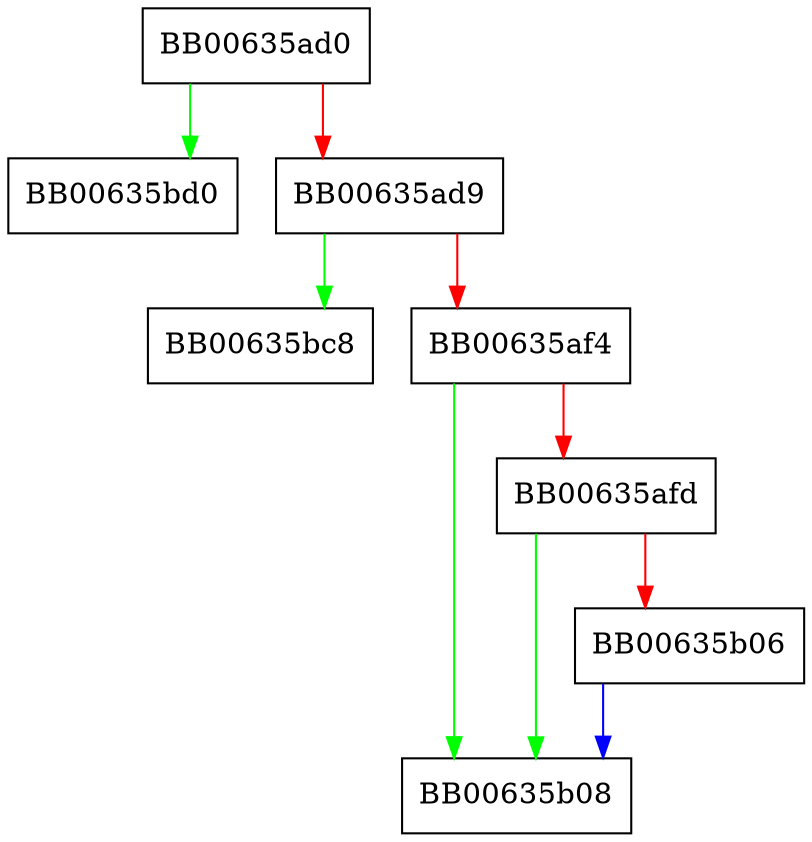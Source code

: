 digraph RSA_free {
  node [shape="box"];
  graph [splines=ortho];
  BB00635ad0 -> BB00635bd0 [color="green"];
  BB00635ad0 -> BB00635ad9 [color="red"];
  BB00635ad9 -> BB00635bc8 [color="green"];
  BB00635ad9 -> BB00635af4 [color="red"];
  BB00635af4 -> BB00635b08 [color="green"];
  BB00635af4 -> BB00635afd [color="red"];
  BB00635afd -> BB00635b08 [color="green"];
  BB00635afd -> BB00635b06 [color="red"];
  BB00635b06 -> BB00635b08 [color="blue"];
}